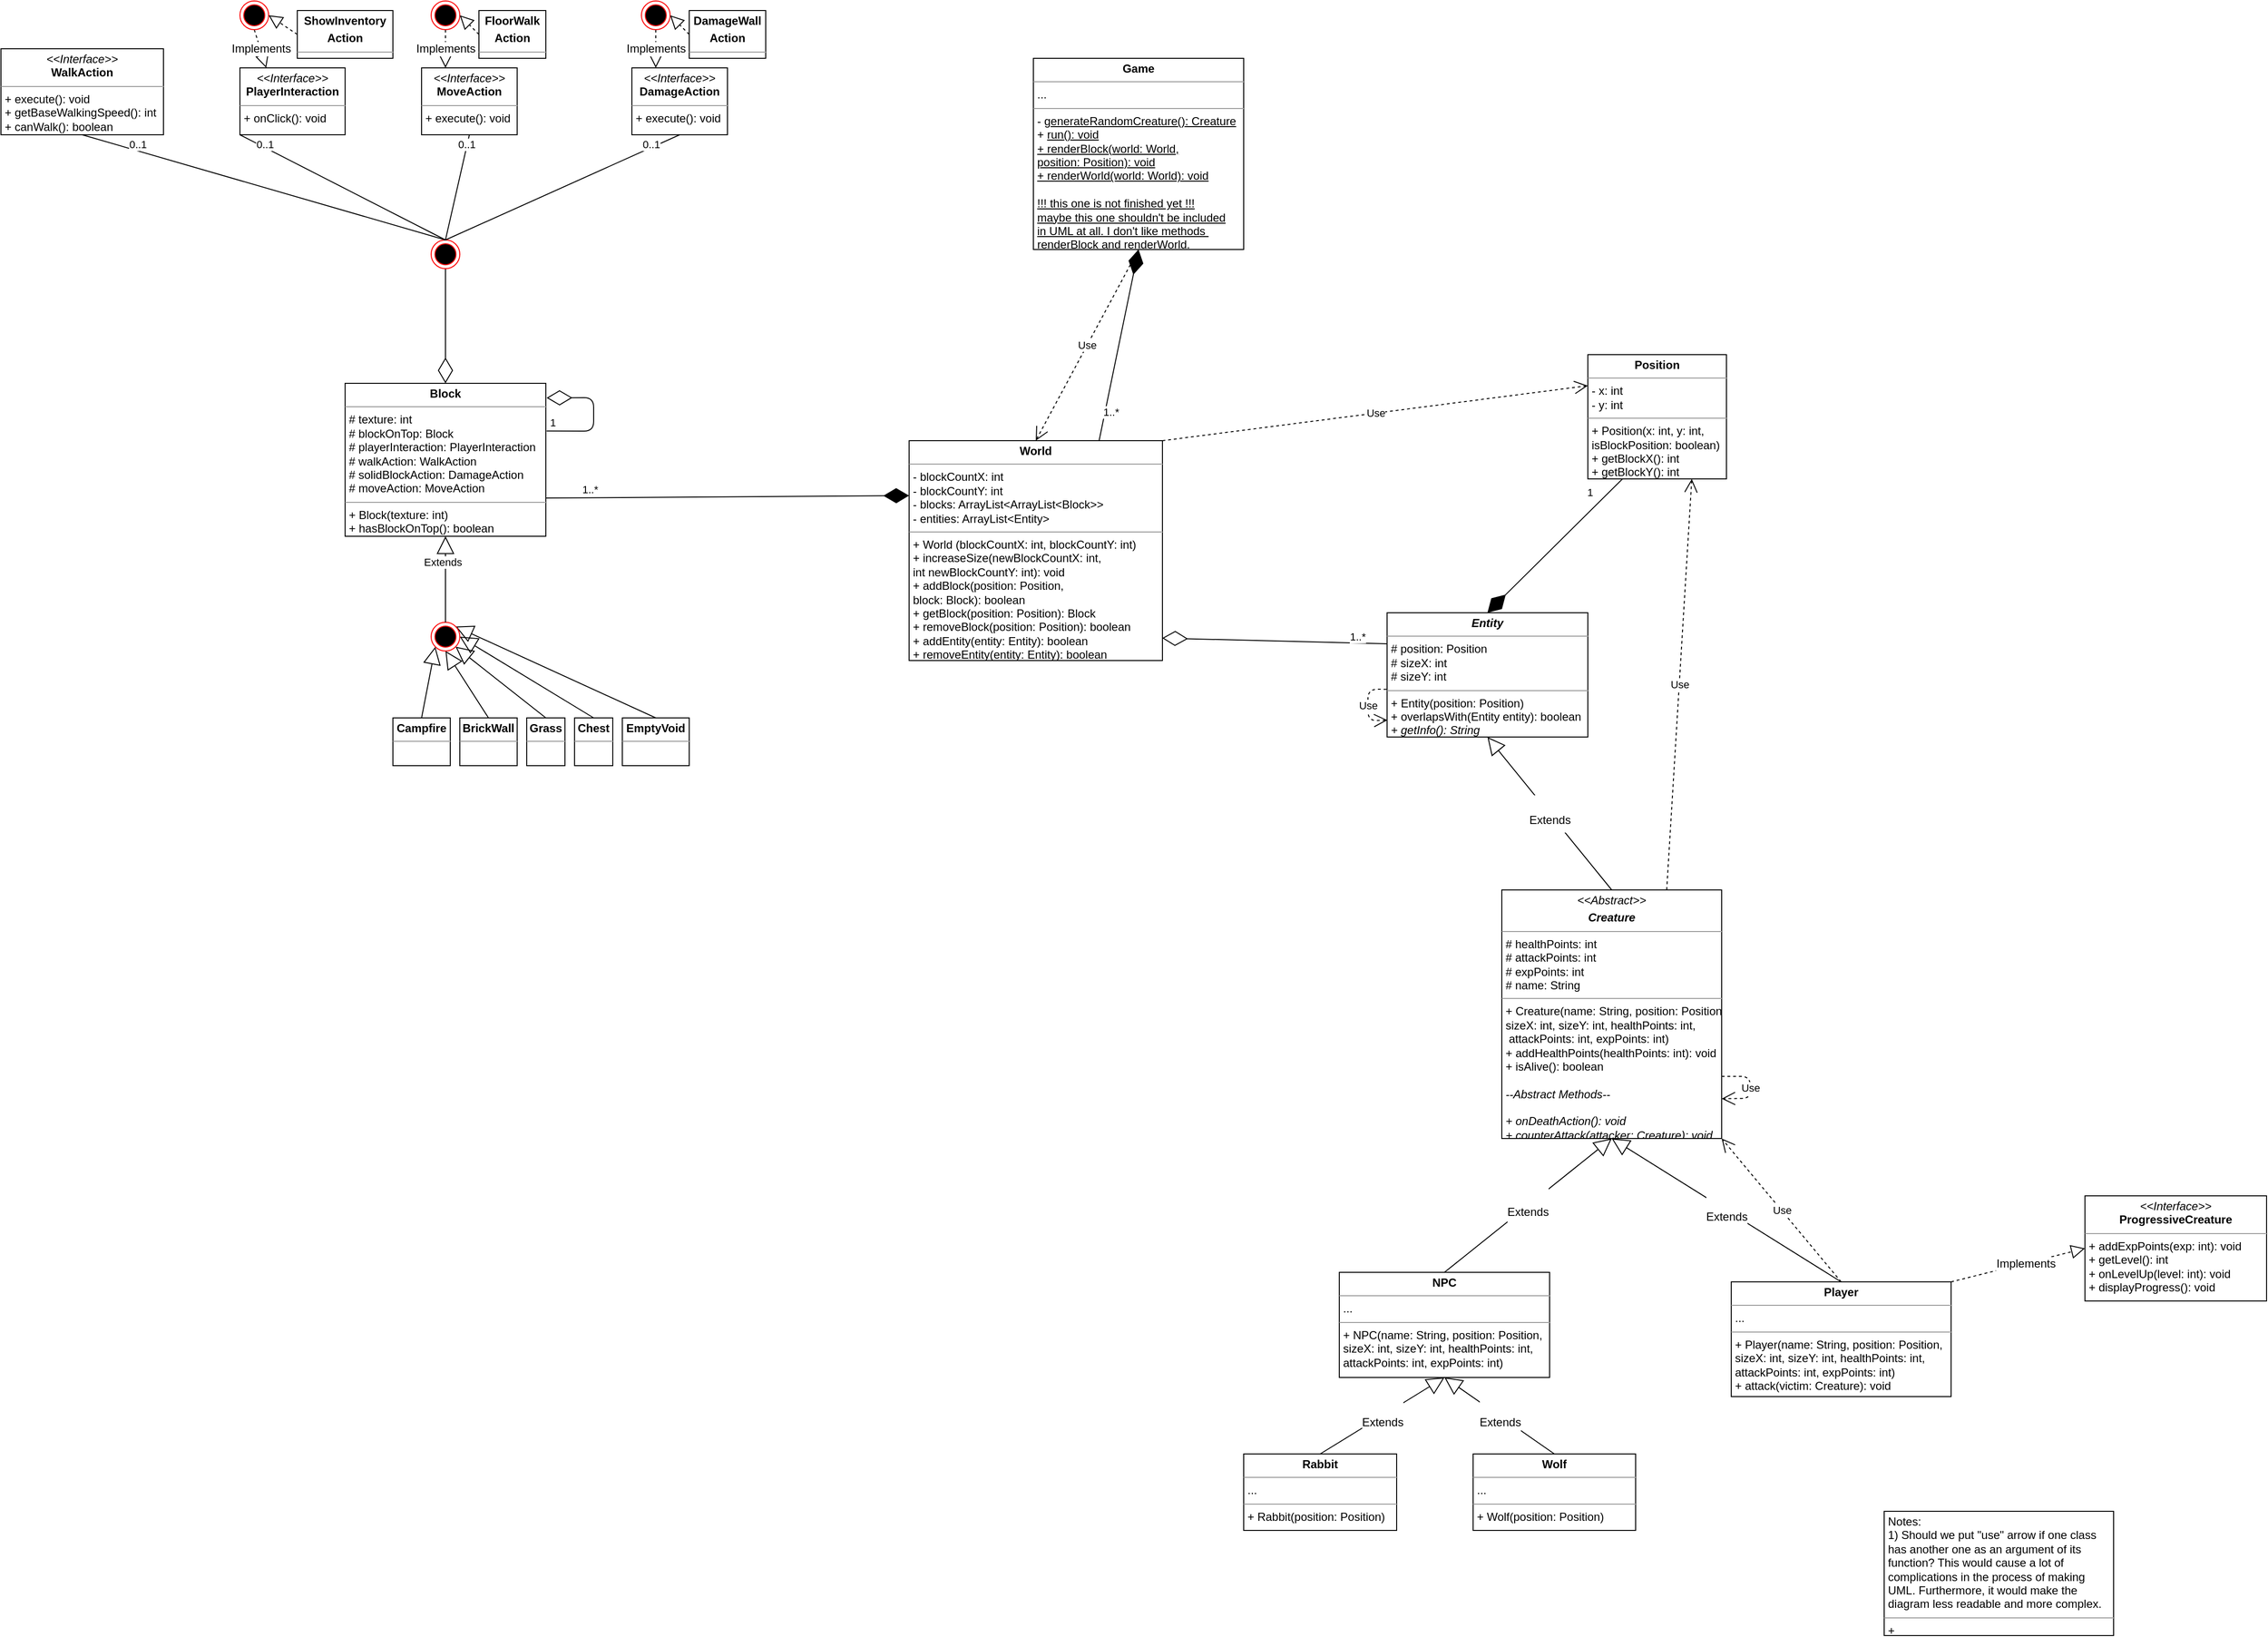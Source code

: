 <mxfile version="13.1.0" type="github">
  <diagram id="jUj3XkuyWMiYx8Db-KqB" name="Page-1">
    <mxGraphModel dx="4620" dy="4549" grid="1" gridSize="10" guides="1" tooltips="1" connect="1" arrows="1" fold="1" page="1" pageScale="1" pageWidth="850" pageHeight="1100" math="0" shadow="0">
      <root>
        <mxCell id="0" />
        <mxCell id="1" parent="0" />
        <mxCell id="C1xKzkM91UP0bxz_QSj5-5" value="&lt;p style=&quot;margin: 4px 0px 0px ; text-align: center&quot;&gt;&lt;i&gt;&amp;lt;&amp;lt;Interface&amp;gt;&amp;gt;&lt;/i&gt;&lt;br&gt;&lt;b&gt;ProgressiveCreature&lt;/b&gt;&lt;/p&gt;&lt;hr size=&quot;1&quot;&gt;&lt;p style=&quot;margin: 0px 0px 0px 4px&quot;&gt;+ addExpPoints(exp: int): void&lt;br&gt;+ getLevel(): int&lt;/p&gt;&lt;p style=&quot;margin: 0px 0px 0px 4px&quot;&gt;+ onLevelUp(level: int): void&lt;/p&gt;&lt;p style=&quot;margin: 0px 0px 0px 4px&quot;&gt;+ displayProgress(): void&lt;br&gt;&lt;/p&gt;" style="verticalAlign=top;align=left;overflow=fill;fontSize=12;fontFamily=Helvetica;html=1;" parent="1" vertex="1">
          <mxGeometry x="650" y="-1690" width="190" height="110" as="geometry" />
        </mxCell>
        <mxCell id="C1xKzkM91UP0bxz_QSj5-6" value="&lt;p style=&quot;margin: 0px ; margin-top: 4px ; text-align: center&quot;&gt;&lt;b&gt;&lt;i&gt;Entity&lt;/i&gt;&lt;/b&gt;&lt;/p&gt;&lt;hr size=&quot;1&quot;&gt;&lt;p style=&quot;margin: 0px ; margin-left: 4px&quot;&gt;# position: Position&lt;br&gt;&lt;/p&gt;&lt;p style=&quot;margin: 0px ; margin-left: 4px&quot;&gt;# sizeX: int&lt;/p&gt;&lt;p style=&quot;margin: 0px ; margin-left: 4px&quot;&gt;# sizeY: int&lt;/p&gt;&lt;hr size=&quot;1&quot;&gt;&lt;p style=&quot;margin: 0px ; margin-left: 4px&quot;&gt;+ Entity(position: Position)&lt;/p&gt;&lt;p style=&quot;margin: 0px ; margin-left: 4px&quot;&gt;+ overlapsWith(Entity entity): boolean&lt;/p&gt;&lt;p style=&quot;margin: 0px ; margin-left: 4px&quot;&gt;&lt;i&gt;+ getInfo(): String&lt;/i&gt;&lt;/p&gt;" style="verticalAlign=top;align=left;overflow=fill;fontSize=12;fontFamily=Helvetica;html=1;" parent="1" vertex="1">
          <mxGeometry x="-80" y="-2300" width="210" height="130" as="geometry" />
        </mxCell>
        <mxCell id="C1xKzkM91UP0bxz_QSj5-7" value="&lt;p style=&quot;margin: 4px 0px 0px ; text-align: center&quot;&gt;&lt;i&gt;&amp;lt;&amp;lt;Abstract&amp;gt;&amp;gt;&lt;/i&gt;&lt;/p&gt;&lt;p style=&quot;margin: 4px 0px 0px ; text-align: center&quot;&gt;&lt;b&gt;&lt;i&gt;Creature&lt;/i&gt;&lt;/b&gt;&lt;/p&gt;&lt;hr size=&quot;1&quot;&gt;&lt;p style=&quot;margin: 0px 0px 0px 4px&quot;&gt;# healthPoints: int&lt;br&gt;# attackPoints: int&lt;br&gt;&lt;/p&gt;&lt;p style=&quot;margin: 0px 0px 0px 4px&quot;&gt;# expPoints: int&lt;br&gt;&lt;/p&gt;&lt;p style=&quot;margin: 0px 0px 0px 4px&quot;&gt;# name: String&lt;br&gt;&lt;/p&gt;&lt;hr size=&quot;1&quot;&gt;&lt;p style=&quot;margin: 0px 0px 0px 4px&quot;&gt;+ Creature(name: String, position: Position,&lt;/p&gt;&lt;p style=&quot;margin: 0px 0px 0px 4px&quot;&gt;sizeX: int, sizeY: int,&amp;nbsp;&lt;span&gt;healthPoints: int,&lt;/span&gt;&lt;/p&gt;&lt;p style=&quot;margin: 0px 0px 0px 4px&quot;&gt;&lt;span&gt;&amp;nbsp;attackPoints: int, expPoints: int)&lt;/span&gt;&lt;/p&gt;&lt;p style=&quot;margin: 0px 0px 0px 4px&quot;&gt;+ addHealthPoints(healthPoints: int): void&lt;/p&gt;&lt;p style=&quot;margin: 0px 0px 0px 4px&quot;&gt;+ isAlive(): boolean&lt;/p&gt;&lt;p style=&quot;margin: 0px 0px 0px 4px&quot;&gt;&lt;br&gt;&lt;/p&gt;&lt;p style=&quot;margin: 0px 0px 0px 4px&quot;&gt;&lt;i&gt;--Abstract Methods--&lt;/i&gt;&lt;/p&gt;&lt;p style=&quot;margin: 0px 0px 0px 4px&quot;&gt;&lt;i&gt;&lt;br&gt;&lt;/i&gt;&lt;/p&gt;&lt;p style=&quot;margin: 0px 0px 0px 4px&quot;&gt;&lt;i&gt;+ onDeathAction(): void&lt;/i&gt;&lt;/p&gt;&lt;p style=&quot;margin: 0px 0px 0px 4px&quot;&gt;&lt;i&gt;+ counterAttack(attacker: Creature): void&lt;/i&gt;&lt;/p&gt;" style="verticalAlign=top;align=left;overflow=fill;fontSize=12;fontFamily=Helvetica;html=1;" parent="1" vertex="1">
          <mxGeometry x="40" y="-2010" width="230" height="260" as="geometry" />
        </mxCell>
        <mxCell id="C1xKzkM91UP0bxz_QSj5-10" value="&lt;p style=&quot;margin: 0px ; margin-top: 4px ; text-align: center&quot;&gt;&lt;b&gt;Player&lt;/b&gt;&lt;/p&gt;&lt;hr size=&quot;1&quot;&gt;&lt;p style=&quot;margin: 0px ; margin-left: 4px&quot;&gt;...&lt;/p&gt;&lt;hr size=&quot;1&quot;&gt;&lt;p style=&quot;margin: 0px 0px 0px 4px&quot;&gt;+ Player&lt;span&gt;(name: String, position: Position,&lt;/span&gt;&lt;/p&gt;&lt;p style=&quot;margin: 0px 0px 0px 4px&quot;&gt;sizeX: int, sizeY: int, healthPoints: int,&amp;nbsp;&lt;/p&gt;&lt;p style=&quot;margin: 0px 0px 0px 4px&quot;&gt;attackPoints: int,&amp;nbsp;expPoints: int)&lt;/p&gt;&lt;p style=&quot;margin: 0px ; margin-left: 4px&quot;&gt;+ attack(victim: Creature): void&lt;/p&gt;" style="verticalAlign=top;align=left;overflow=fill;fontSize=12;fontFamily=Helvetica;html=1;" parent="1" vertex="1">
          <mxGeometry x="280" y="-1600" width="230" height="120" as="geometry" />
        </mxCell>
        <mxCell id="C1xKzkM91UP0bxz_QSj5-12" value="&lt;p style=&quot;margin: 0px ; margin-top: 4px ; text-align: center&quot;&gt;&lt;b&gt;NPC&lt;/b&gt;&lt;/p&gt;&lt;hr size=&quot;1&quot;&gt;&lt;p style=&quot;margin: 0px ; margin-left: 4px&quot;&gt;...&lt;/p&gt;&lt;hr size=&quot;1&quot;&gt;&lt;p style=&quot;margin: 0px ; margin-left: 4px&quot;&gt;+ NPC(name: String, position: Position,&lt;/p&gt;&lt;p style=&quot;margin: 0px ; margin-left: 4px&quot;&gt;sizeX: int, sizeY: int, healthPoints: int,&amp;nbsp;&lt;/p&gt;&lt;p style=&quot;margin: 0px ; margin-left: 4px&quot;&gt;attackPoints: int,&amp;nbsp;&lt;span&gt;expPoints: int)&lt;/span&gt;&lt;/p&gt;" style="verticalAlign=top;align=left;overflow=fill;fontSize=12;fontFamily=Helvetica;html=1;" parent="1" vertex="1">
          <mxGeometry x="-130" y="-1610" width="220" height="110" as="geometry" />
        </mxCell>
        <mxCell id="C1xKzkM91UP0bxz_QSj5-14" value="&lt;p style=&quot;margin: 0px ; margin-top: 4px ; text-align: center&quot;&gt;&lt;b&gt;Rabbit&lt;/b&gt;&lt;/p&gt;&lt;hr size=&quot;1&quot;&gt;&lt;p style=&quot;margin: 0px ; margin-left: 4px&quot;&gt;...&lt;/p&gt;&lt;hr size=&quot;1&quot;&gt;&lt;p style=&quot;margin: 0px ; margin-left: 4px&quot;&gt;+ Rabbit(position: Position)&lt;/p&gt;" style="verticalAlign=top;align=left;overflow=fill;fontSize=12;fontFamily=Helvetica;html=1;" parent="1" vertex="1">
          <mxGeometry x="-230" y="-1420" width="160" height="80" as="geometry" />
        </mxCell>
        <mxCell id="C1xKzkM91UP0bxz_QSj5-15" value="&lt;p style=&quot;margin: 0px ; margin-top: 4px ; text-align: center&quot;&gt;&lt;b&gt;Wolf&lt;/b&gt;&lt;/p&gt;&lt;hr size=&quot;1&quot;&gt;&lt;p style=&quot;margin: 0px ; margin-left: 4px&quot;&gt;...&lt;/p&gt;&lt;hr size=&quot;1&quot;&gt;&lt;p style=&quot;margin: 0px ; margin-left: 4px&quot;&gt;+ Wolf(position: Position)&lt;br&gt;&lt;/p&gt;" style="verticalAlign=top;align=left;overflow=fill;fontSize=12;fontFamily=Helvetica;html=1;" parent="1" vertex="1">
          <mxGeometry x="10" y="-1420" width="170" height="80" as="geometry" />
        </mxCell>
        <mxCell id="C1xKzkM91UP0bxz_QSj5-21" value="&lt;font style=&quot;font-size: 12px&quot;&gt;Extends&lt;/font&gt;" style="endArrow=block;endSize=16;endFill=0;html=1;fontSize=32;entryX=0.5;entryY=1;entryDx=0;entryDy=0;exitX=0.5;exitY=0;exitDx=0;exitDy=0;" parent="1" source="C1xKzkM91UP0bxz_QSj5-10" target="C1xKzkM91UP0bxz_QSj5-7" edge="1">
          <mxGeometry width="160" relative="1" as="geometry">
            <mxPoint x="10" y="-1680" as="sourcePoint" />
            <mxPoint x="170" y="-1680" as="targetPoint" />
          </mxGeometry>
        </mxCell>
        <mxCell id="C1xKzkM91UP0bxz_QSj5-22" value="&lt;font style=&quot;font-size: 12px&quot;&gt;Extends&lt;/font&gt;" style="endArrow=block;endSize=16;endFill=0;html=1;fontSize=32;entryX=0.5;entryY=1;entryDx=0;entryDy=0;exitX=0.5;exitY=0;exitDx=0;exitDy=0;" parent="1" source="C1xKzkM91UP0bxz_QSj5-7" target="C1xKzkM91UP0bxz_QSj5-6" edge="1">
          <mxGeometry width="160" relative="1" as="geometry">
            <mxPoint x="-170" y="-1970" as="sourcePoint" />
            <mxPoint x="-10" y="-1970" as="targetPoint" />
          </mxGeometry>
        </mxCell>
        <mxCell id="C1xKzkM91UP0bxz_QSj5-23" value="" style="endArrow=block;dashed=1;endFill=0;endSize=12;html=1;fontSize=32;entryX=0;entryY=0.5;entryDx=0;entryDy=0;exitX=1;exitY=0;exitDx=0;exitDy=0;" parent="1" source="C1xKzkM91UP0bxz_QSj5-10" target="C1xKzkM91UP0bxz_QSj5-5" edge="1">
          <mxGeometry width="160" relative="1" as="geometry">
            <mxPoint x="420" y="-1580" as="sourcePoint" />
            <mxPoint x="580" y="-1580" as="targetPoint" />
          </mxGeometry>
        </mxCell>
        <mxCell id="NymoBWF-nTONLzIgejjN-8" value="&lt;font style=&quot;font-size: 12px&quot;&gt;Implements&lt;/font&gt;" style="edgeLabel;html=1;align=center;verticalAlign=middle;resizable=0;points=[];" parent="C1xKzkM91UP0bxz_QSj5-23" vertex="1" connectable="0">
          <mxGeometry x="0.114" relative="1" as="geometry">
            <mxPoint as="offset" />
          </mxGeometry>
        </mxCell>
        <mxCell id="C1xKzkM91UP0bxz_QSj5-24" value="&lt;font style=&quot;font-size: 12px&quot;&gt;Extends&lt;/font&gt;" style="endArrow=block;endSize=16;endFill=0;html=1;fontSize=32;entryX=0.5;entryY=1;entryDx=0;entryDy=0;exitX=0.5;exitY=0;exitDx=0;exitDy=0;" parent="1" source="C1xKzkM91UP0bxz_QSj5-12" target="C1xKzkM91UP0bxz_QSj5-7" edge="1">
          <mxGeometry width="160" relative="1" as="geometry">
            <mxPoint x="295" y="-1630" as="sourcePoint" />
            <mxPoint x="170" y="-1740" as="targetPoint" />
          </mxGeometry>
        </mxCell>
        <mxCell id="C1xKzkM91UP0bxz_QSj5-25" value="&lt;font style=&quot;font-size: 12px&quot;&gt;Extends&lt;/font&gt;" style="endArrow=block;endSize=16;endFill=0;html=1;fontSize=32;entryX=0.5;entryY=1;entryDx=0;entryDy=0;exitX=0.5;exitY=0;exitDx=0;exitDy=0;" parent="1" source="C1xKzkM91UP0bxz_QSj5-14" target="C1xKzkM91UP0bxz_QSj5-12" edge="1">
          <mxGeometry width="160" relative="1" as="geometry">
            <mxPoint x="-20" y="-1450" as="sourcePoint" />
            <mxPoint x="185" y="-1590" as="targetPoint" />
          </mxGeometry>
        </mxCell>
        <mxCell id="C1xKzkM91UP0bxz_QSj5-26" value="&lt;font style=&quot;font-size: 12px&quot;&gt;Extends&lt;/font&gt;" style="endArrow=block;endSize=16;endFill=0;html=1;fontSize=32;exitX=0.5;exitY=0;exitDx=0;exitDy=0;entryX=0.5;entryY=1;entryDx=0;entryDy=0;" parent="1" source="C1xKzkM91UP0bxz_QSj5-15" target="C1xKzkM91UP0bxz_QSj5-12" edge="1">
          <mxGeometry width="160" relative="1" as="geometry">
            <mxPoint x="-240" y="-1530" as="sourcePoint" />
            <mxPoint x="20" y="-1490" as="targetPoint" />
          </mxGeometry>
        </mxCell>
        <mxCell id="C1xKzkM91UP0bxz_QSj5-27" value="&lt;p style=&quot;margin: 0px ; margin-top: 4px ; text-align: center&quot;&gt;&lt;b&gt;Game&lt;/b&gt;&lt;/p&gt;&lt;hr size=&quot;1&quot;&gt;&lt;p style=&quot;margin: 0px ; margin-left: 4px&quot;&gt;...&lt;/p&gt;&lt;hr size=&quot;1&quot;&gt;&lt;p style=&quot;margin: 0px ; margin-left: 4px&quot;&gt;- &lt;u&gt;generateRandomCreature(): Creature&lt;/u&gt;&lt;/p&gt;&lt;p style=&quot;margin: 0px ; margin-left: 4px&quot;&gt;+ &lt;u&gt;run(): void&lt;/u&gt;&lt;/p&gt;&lt;p style=&quot;margin: 0px ; margin-left: 4px&quot;&gt;&lt;u&gt;+ renderBlock(world: World,&lt;/u&gt;&lt;/p&gt;&lt;p style=&quot;margin: 0px ; margin-left: 4px&quot;&gt;&lt;u&gt;position: Position): void&lt;/u&gt;&lt;/p&gt;&lt;p style=&quot;margin: 0px ; margin-left: 4px&quot;&gt;&lt;u&gt;+ renderWorld(world: World): void&lt;/u&gt;&lt;/p&gt;&lt;p style=&quot;margin: 0px ; margin-left: 4px&quot;&gt;&lt;u&gt;&lt;br&gt;&lt;/u&gt;&lt;/p&gt;&lt;p style=&quot;margin: 0px ; margin-left: 4px&quot;&gt;&lt;u&gt;!!! this one is not finished yet !!!&lt;/u&gt;&lt;/p&gt;&lt;p style=&quot;margin: 0px ; margin-left: 4px&quot;&gt;&lt;u&gt;maybe this one shouldn&#39;t be included&lt;/u&gt;&lt;/p&gt;&lt;p style=&quot;margin: 0px ; margin-left: 4px&quot;&gt;&lt;u&gt;in UML at all. I don&#39;t like methods&amp;nbsp;&lt;/u&gt;&lt;/p&gt;&lt;p style=&quot;margin: 0px ; margin-left: 4px&quot;&gt;&lt;u&gt;renderBlock and renderWorld.&lt;/u&gt;&lt;/p&gt;" style="verticalAlign=top;align=left;overflow=fill;fontSize=12;fontFamily=Helvetica;html=1;" parent="1" vertex="1">
          <mxGeometry x="-450" y="-2880" width="220" height="200" as="geometry" />
        </mxCell>
        <mxCell id="C1xKzkM91UP0bxz_QSj5-32" value="&lt;p style=&quot;margin: 0px ; margin-top: 4px ; text-align: center&quot;&gt;&lt;/p&gt;&lt;p style=&quot;margin: 0px ; margin-left: 4px&quot;&gt;Notes:&lt;/p&gt;&lt;p style=&quot;margin: 0px ; margin-left: 4px&quot;&gt;1) Should we put &quot;use&quot; arrow if one class&lt;br&gt;&lt;/p&gt;&lt;p style=&quot;margin: 0px ; margin-left: 4px&quot;&gt;has another one as an argument of its&lt;/p&gt;&lt;p style=&quot;margin: 0px ; margin-left: 4px&quot;&gt;function? This would cause a lot of&amp;nbsp;&lt;/p&gt;&lt;p style=&quot;margin: 0px ; margin-left: 4px&quot;&gt;complications in the process of making&lt;/p&gt;&lt;p style=&quot;margin: 0px ; margin-left: 4px&quot;&gt;UML. Furthermore, it would make the&lt;/p&gt;&lt;p style=&quot;margin: 0px ; margin-left: 4px&quot;&gt;diagram less readable and more complex.&lt;/p&gt;&lt;hr size=&quot;1&quot;&gt;&lt;p style=&quot;margin: 0px ; margin-left: 4px&quot;&gt;+&amp;nbsp;&lt;/p&gt;" style="verticalAlign=top;align=left;overflow=fill;fontSize=12;fontFamily=Helvetica;html=1;" parent="1" vertex="1">
          <mxGeometry x="440" y="-1360" width="240" height="130" as="geometry" />
        </mxCell>
        <mxCell id="NymoBWF-nTONLzIgejjN-2" value="&lt;p style=&quot;margin: 0px ; margin-top: 4px ; text-align: center&quot;&gt;&lt;b&gt;World&lt;/b&gt;&lt;/p&gt;&lt;hr size=&quot;1&quot;&gt;&lt;p style=&quot;margin: 0px ; margin-left: 4px&quot;&gt;- blockCountX: int&lt;/p&gt;&lt;p style=&quot;margin: 0px ; margin-left: 4px&quot;&gt;- blockCountY: int&lt;/p&gt;&lt;p style=&quot;margin: 0px ; margin-left: 4px&quot;&gt;- blocks: ArrayList&amp;lt;ArrayList&amp;lt;Block&amp;gt;&amp;gt;&lt;/p&gt;&lt;p style=&quot;margin: 0px ; margin-left: 4px&quot;&gt;- entities: ArrayList&amp;lt;Entity&amp;gt;&lt;/p&gt;&lt;hr size=&quot;1&quot;&gt;&lt;p style=&quot;margin: 0px ; margin-left: 4px&quot;&gt;+ World (blockCountX: int, blockCountY: int)&lt;/p&gt;&lt;p style=&quot;margin: 0px ; margin-left: 4px&quot;&gt;+ increaseSize(newBlockCountX: int,&lt;/p&gt;&lt;p style=&quot;margin: 0px ; margin-left: 4px&quot;&gt;int newBlockCountY: int): void&lt;/p&gt;&lt;p style=&quot;margin: 0px ; margin-left: 4px&quot;&gt;+ addBlock(position: Position,&amp;nbsp;&lt;/p&gt;&lt;p style=&quot;margin: 0px ; margin-left: 4px&quot;&gt;&lt;span&gt;block: Block): boolean&lt;/span&gt;&lt;/p&gt;&lt;p style=&quot;margin: 0px ; margin-left: 4px&quot;&gt;&lt;span&gt;+ getBlock(position: Position): Block&lt;/span&gt;&lt;/p&gt;&lt;p style=&quot;margin: 0px ; margin-left: 4px&quot;&gt;&lt;span&gt;+ removeBlock(position: Position&lt;/span&gt;&lt;span&gt;): boolean&lt;/span&gt;&lt;/p&gt;&lt;p style=&quot;margin: 0px ; margin-left: 4px&quot;&gt;+ addEntity(entity: Entity): boolean&lt;/p&gt;&lt;p style=&quot;margin: 0px ; margin-left: 4px&quot;&gt;+ removeEntity(entity: Entity): boolean&lt;/p&gt;" style="verticalAlign=top;align=left;overflow=fill;fontSize=12;fontFamily=Helvetica;html=1;" parent="1" vertex="1">
          <mxGeometry x="-580" y="-2480" width="265" height="230" as="geometry" />
        </mxCell>
        <mxCell id="NymoBWF-nTONLzIgejjN-3" value="&lt;p style=&quot;margin: 0px ; margin-top: 4px ; text-align: center&quot;&gt;&lt;b&gt;Block&lt;/b&gt;&lt;/p&gt;&lt;hr size=&quot;1&quot;&gt;&lt;p style=&quot;margin: 0px ; margin-left: 4px&quot;&gt;# texture: int&lt;/p&gt;&lt;p style=&quot;margin: 0px ; margin-left: 4px&quot;&gt;# blockOnTop: Block&lt;/p&gt;&lt;p style=&quot;margin: 0px ; margin-left: 4px&quot;&gt;# playerInteraction: PlayerInteraction&lt;/p&gt;&lt;p style=&quot;margin: 0px ; margin-left: 4px&quot;&gt;# walkAction: WalkAction&lt;/p&gt;&lt;p style=&quot;margin: 0px ; margin-left: 4px&quot;&gt;# solidBlockAction: DamageAction&lt;/p&gt;&lt;p style=&quot;margin: 0px ; margin-left: 4px&quot;&gt;# moveAction: MoveAction&lt;/p&gt;&lt;hr size=&quot;1&quot;&gt;&lt;p style=&quot;margin: 0px ; margin-left: 4px&quot;&gt;+ Block(texture: int)&lt;/p&gt;&lt;p style=&quot;margin: 0px ; margin-left: 4px&quot;&gt;+ hasBlockOnTop(): boolean&lt;/p&gt;" style="verticalAlign=top;align=left;overflow=fill;fontSize=12;fontFamily=Helvetica;html=1;" parent="1" vertex="1">
          <mxGeometry x="-1170" y="-2540" width="210" height="160" as="geometry" />
        </mxCell>
        <mxCell id="32kt1ptJz1jKtRJD1w_c-1" value="&lt;p style=&quot;margin: 0px ; margin-top: 4px ; text-align: center&quot;&gt;&lt;b&gt;Position&lt;/b&gt;&lt;/p&gt;&lt;hr size=&quot;1&quot;&gt;&lt;p style=&quot;margin: 0px ; margin-left: 4px&quot;&gt;- x: int&lt;/p&gt;&lt;p style=&quot;margin: 0px ; margin-left: 4px&quot;&gt;- y: int&lt;/p&gt;&lt;hr size=&quot;1&quot;&gt;&lt;p style=&quot;margin: 0px ; margin-left: 4px&quot;&gt;+ Position(x: int, y: int,&amp;nbsp;&lt;/p&gt;&lt;p style=&quot;margin: 0px ; margin-left: 4px&quot;&gt;isBlockPosition&lt;span&gt;:&amp;nbsp;&lt;/span&gt;&lt;span&gt;boolean)&lt;/span&gt;&lt;/p&gt;&lt;p style=&quot;margin: 0px ; margin-left: 4px&quot;&gt;+ getBlockX(): int&lt;/p&gt;&lt;p style=&quot;margin: 0px ; margin-left: 4px&quot;&gt;+ getBlockY(): int&lt;/p&gt;" style="verticalAlign=top;align=left;overflow=fill;fontSize=12;fontFamily=Helvetica;html=1;" parent="1" vertex="1">
          <mxGeometry x="130" y="-2570" width="145" height="130" as="geometry" />
        </mxCell>
        <mxCell id="32kt1ptJz1jKtRJD1w_c-4" style="edgeStyle=orthogonalEdgeStyle;rounded=0;orthogonalLoop=1;jettySize=auto;html=1;exitX=0.5;exitY=1;exitDx=0;exitDy=0;" parent="1" source="32kt1ptJz1jKtRJD1w_c-1" target="32kt1ptJz1jKtRJD1w_c-1" edge="1">
          <mxGeometry relative="1" as="geometry" />
        </mxCell>
        <mxCell id="32kt1ptJz1jKtRJD1w_c-12" value="" style="endArrow=diamondThin;endFill=1;endSize=24;html=1;entryX=0.5;entryY=0;entryDx=0;entryDy=0;exitX=0.25;exitY=1;exitDx=0;exitDy=0;" parent="1" source="32kt1ptJz1jKtRJD1w_c-1" target="C1xKzkM91UP0bxz_QSj5-6" edge="1">
          <mxGeometry width="160" relative="1" as="geometry">
            <mxPoint x="180" y="-2210" as="sourcePoint" />
            <mxPoint x="340" y="-2210" as="targetPoint" />
          </mxGeometry>
        </mxCell>
        <mxCell id="32kt1ptJz1jKtRJD1w_c-13" value="1" style="edgeLabel;html=1;align=center;verticalAlign=middle;resizable=0;points=[];" parent="32kt1ptJz1jKtRJD1w_c-12" vertex="1" connectable="0">
          <mxGeometry x="-0.798" y="-1" relative="1" as="geometry">
            <mxPoint x="-19.2" as="offset" />
          </mxGeometry>
        </mxCell>
        <mxCell id="32kt1ptJz1jKtRJD1w_c-14" value="Use" style="endArrow=open;endSize=12;dashed=1;html=1;exitX=0.75;exitY=0;exitDx=0;exitDy=0;entryX=0.75;entryY=1;entryDx=0;entryDy=0;" parent="1" source="C1xKzkM91UP0bxz_QSj5-7" target="32kt1ptJz1jKtRJD1w_c-1" edge="1">
          <mxGeometry width="160" relative="1" as="geometry">
            <mxPoint x="-90" y="-2120" as="sourcePoint" />
            <mxPoint x="70" y="-2120" as="targetPoint" />
          </mxGeometry>
        </mxCell>
        <mxCell id="32kt1ptJz1jKtRJD1w_c-15" value="Use" style="endArrow=open;endSize=12;dashed=1;html=1;exitX=1;exitY=0.75;exitDx=0;exitDy=0;entryX=1;entryY=0.84;entryDx=0;entryDy=0;entryPerimeter=0;" parent="1" source="C1xKzkM91UP0bxz_QSj5-7" target="C1xKzkM91UP0bxz_QSj5-7" edge="1">
          <mxGeometry width="160" relative="1" as="geometry">
            <mxPoint x="463.75" y="-1800" as="sourcePoint" />
            <mxPoint x="370" y="-1780" as="targetPoint" />
            <Array as="points">
              <mxPoint x="300" y="-1815" />
              <mxPoint x="300" y="-1792" />
            </Array>
          </mxGeometry>
        </mxCell>
        <mxCell id="32kt1ptJz1jKtRJD1w_c-17" value="Use" style="endArrow=open;endSize=12;dashed=1;html=1;exitX=0.5;exitY=0;exitDx=0;exitDy=0;entryX=1;entryY=1;entryDx=0;entryDy=0;" parent="1" source="C1xKzkM91UP0bxz_QSj5-10" target="C1xKzkM91UP0bxz_QSj5-7" edge="1">
          <mxGeometry width="160" relative="1" as="geometry">
            <mxPoint x="500" y="-1480" as="sourcePoint" />
            <mxPoint x="451.25" y="-1770" as="targetPoint" />
          </mxGeometry>
        </mxCell>
        <mxCell id="32kt1ptJz1jKtRJD1w_c-19" value="Use" style="endArrow=open;endSize=12;dashed=1;html=1;entryX=0;entryY=0.25;entryDx=0;entryDy=0;exitX=1;exitY=0;exitDx=0;exitDy=0;" parent="1" source="NymoBWF-nTONLzIgejjN-2" target="32kt1ptJz1jKtRJD1w_c-1" edge="1">
          <mxGeometry width="160" relative="1" as="geometry">
            <mxPoint x="-120" y="-2300" as="sourcePoint" />
            <mxPoint x="-120.0" y="-2420" as="targetPoint" />
          </mxGeometry>
        </mxCell>
        <mxCell id="32kt1ptJz1jKtRJD1w_c-24" value="" style="endArrow=diamondThin;endFill=0;endSize=24;html=1;entryX=0.999;entryY=0.898;entryDx=0;entryDy=0;exitX=0;exitY=0.25;exitDx=0;exitDy=0;entryPerimeter=0;" parent="1" source="C1xKzkM91UP0bxz_QSj5-6" target="NymoBWF-nTONLzIgejjN-2" edge="1">
          <mxGeometry width="160" relative="1" as="geometry">
            <mxPoint x="-180" y="-2260" as="sourcePoint" />
            <mxPoint x="-260" y="-2230" as="targetPoint" />
          </mxGeometry>
        </mxCell>
        <mxCell id="32kt1ptJz1jKtRJD1w_c-25" value="1..*" style="edgeLabel;html=1;align=center;verticalAlign=middle;resizable=0;points=[];" parent="32kt1ptJz1jKtRJD1w_c-24" vertex="1" connectable="0">
          <mxGeometry x="-0.796" y="1" relative="1" as="geometry">
            <mxPoint x="-7.6" y="-8.43" as="offset" />
          </mxGeometry>
        </mxCell>
        <mxCell id="32kt1ptJz1jKtRJD1w_c-26" value="" style="endArrow=diamondThin;endFill=1;endSize=24;html=1;exitX=1;exitY=0.75;exitDx=0;exitDy=0;entryX=0;entryY=0.25;entryDx=0;entryDy=0;" parent="1" source="NymoBWF-nTONLzIgejjN-3" target="NymoBWF-nTONLzIgejjN-2" edge="1">
          <mxGeometry width="160" relative="1" as="geometry">
            <mxPoint x="176.25" y="-2430" as="sourcePoint" />
            <mxPoint x="-690" y="-2200" as="targetPoint" />
          </mxGeometry>
        </mxCell>
        <mxCell id="32kt1ptJz1jKtRJD1w_c-27" value="1..*" style="edgeLabel;html=1;align=center;verticalAlign=middle;resizable=0;points=[];" parent="32kt1ptJz1jKtRJD1w_c-26" vertex="1" connectable="0">
          <mxGeometry x="-0.798" y="-1" relative="1" as="geometry">
            <mxPoint x="7.02" y="-10.25" as="offset" />
          </mxGeometry>
        </mxCell>
        <mxCell id="32kt1ptJz1jKtRJD1w_c-30" value="" style="endArrow=diamondThin;endFill=1;endSize=24;html=1;exitX=0.75;exitY=0;exitDx=0;exitDy=0;entryX=0.5;entryY=1;entryDx=0;entryDy=0;" parent="1" source="NymoBWF-nTONLzIgejjN-2" target="C1xKzkM91UP0bxz_QSj5-27" edge="1">
          <mxGeometry width="160" relative="1" as="geometry">
            <mxPoint x="-512.5" y="-2570" as="sourcePoint" />
            <mxPoint x="-310" y="-2620" as="targetPoint" />
          </mxGeometry>
        </mxCell>
        <mxCell id="32kt1ptJz1jKtRJD1w_c-31" value="1..*" style="edgeLabel;html=1;align=center;verticalAlign=middle;resizable=0;points=[];" parent="32kt1ptJz1jKtRJD1w_c-30" vertex="1" connectable="0">
          <mxGeometry x="-0.798" y="-1" relative="1" as="geometry">
            <mxPoint x="7.02" y="-10.25" as="offset" />
          </mxGeometry>
        </mxCell>
        <mxCell id="yh4UoRYwUe5Nx2nF1oHW-1" value="" style="endArrow=diamondThin;endFill=0;endSize=24;html=1;entryX=1.004;entryY=0.095;entryDx=0;entryDy=0;entryPerimeter=0;exitX=1.004;exitY=0.312;exitDx=0;exitDy=0;exitPerimeter=0;" parent="1" source="NymoBWF-nTONLzIgejjN-3" target="NymoBWF-nTONLzIgejjN-3" edge="1">
          <mxGeometry width="160" relative="1" as="geometry">
            <mxPoint x="-890" y="-2525" as="sourcePoint" />
            <mxPoint x="-949.995" y="-2510" as="targetPoint" />
            <Array as="points">
              <mxPoint x="-910" y="-2490" />
              <mxPoint x="-910" y="-2525" />
            </Array>
          </mxGeometry>
        </mxCell>
        <mxCell id="yh4UoRYwUe5Nx2nF1oHW-2" value="1" style="edgeLabel;html=1;align=center;verticalAlign=middle;resizable=0;points=[];" parent="yh4UoRYwUe5Nx2nF1oHW-1" vertex="1" connectable="0">
          <mxGeometry x="-0.796" y="1" relative="1" as="geometry">
            <mxPoint x="-7.6" y="-8.43" as="offset" />
          </mxGeometry>
        </mxCell>
        <mxCell id="yh4UoRYwUe5Nx2nF1oHW-3" value="&lt;p style=&quot;margin: 4px 0px 0px ; text-align: center&quot;&gt;&lt;i&gt;&amp;lt;&amp;lt;Interface&amp;gt;&amp;gt;&lt;/i&gt;&lt;br&gt;&lt;b&gt;DamageAction&lt;/b&gt;&lt;/p&gt;&lt;hr size=&quot;1&quot;&gt;&lt;p style=&quot;margin: 0px 0px 0px 4px&quot;&gt;+ execute(): void&lt;/p&gt;" style="verticalAlign=top;align=left;overflow=fill;fontSize=12;fontFamily=Helvetica;html=1;" parent="1" vertex="1">
          <mxGeometry x="-870" y="-2870" width="100" height="70" as="geometry" />
        </mxCell>
        <mxCell id="yh4UoRYwUe5Nx2nF1oHW-4" value="" style="endArrow=diamondThin;endFill=0;endSize=24;html=1;exitX=0.5;exitY=1;exitDx=0;exitDy=0;entryX=0.5;entryY=0;entryDx=0;entryDy=0;" parent="1" source="yh4UoRYwUe5Nx2nF1oHW-6" target="NymoBWF-nTONLzIgejjN-3" edge="1">
          <mxGeometry width="160" relative="1" as="geometry">
            <mxPoint x="-849.73" y="-2566.54" as="sourcePoint" />
            <mxPoint x="-1085" y="-2570" as="targetPoint" />
          </mxGeometry>
        </mxCell>
        <mxCell id="yh4UoRYwUe5Nx2nF1oHW-6" value="" style="ellipse;html=1;shape=endState;fillColor=#000000;strokeColor=#ff0000;" parent="1" vertex="1">
          <mxGeometry x="-1080" y="-2690" width="30" height="30" as="geometry" />
        </mxCell>
        <mxCell id="yh4UoRYwUe5Nx2nF1oHW-10" value="&lt;p style=&quot;margin: 4px 0px 0px ; text-align: center&quot;&gt;&lt;i&gt;&amp;lt;&amp;lt;Interface&amp;gt;&amp;gt;&lt;/i&gt;&lt;br&gt;&lt;b&gt;MoveAction&lt;/b&gt;&lt;/p&gt;&lt;hr size=&quot;1&quot;&gt;&lt;p style=&quot;margin: 0px 0px 0px 4px&quot;&gt;+ execute(): void&lt;/p&gt;" style="verticalAlign=top;align=left;overflow=fill;fontSize=12;fontFamily=Helvetica;html=1;" parent="1" vertex="1">
          <mxGeometry x="-1090" y="-2870" width="100" height="70" as="geometry" />
        </mxCell>
        <mxCell id="yh4UoRYwUe5Nx2nF1oHW-12" value="" style="endArrow=none;html=1;entryX=0.5;entryY=1;entryDx=0;entryDy=0;exitX=0.5;exitY=0;exitDx=0;exitDy=0;" parent="1" source="yh4UoRYwUe5Nx2nF1oHW-6" target="yh4UoRYwUe5Nx2nF1oHW-10" edge="1">
          <mxGeometry width="50" height="50" relative="1" as="geometry">
            <mxPoint x="-1280" y="-2730" as="sourcePoint" />
            <mxPoint x="-1230" y="-2780" as="targetPoint" />
          </mxGeometry>
        </mxCell>
        <mxCell id="yh4UoRYwUe5Nx2nF1oHW-20" value="0..1" style="edgeLabel;html=1;align=center;verticalAlign=middle;resizable=0;points=[];" parent="yh4UoRYwUe5Nx2nF1oHW-12" vertex="1" connectable="0">
          <mxGeometry x="0.359" y="1" relative="1" as="geometry">
            <mxPoint x="5.82" y="-25.26" as="offset" />
          </mxGeometry>
        </mxCell>
        <mxCell id="yh4UoRYwUe5Nx2nF1oHW-13" value="" style="endArrow=none;html=1;entryX=0.5;entryY=1;entryDx=0;entryDy=0;exitX=0.5;exitY=0;exitDx=0;exitDy=0;" parent="1" source="yh4UoRYwUe5Nx2nF1oHW-6" target="yh4UoRYwUe5Nx2nF1oHW-3" edge="1">
          <mxGeometry width="50" height="50" relative="1" as="geometry">
            <mxPoint x="-1040" y="-2665" as="sourcePoint" />
            <mxPoint x="-1000" y="-2655" as="targetPoint" />
          </mxGeometry>
        </mxCell>
        <mxCell id="yh4UoRYwUe5Nx2nF1oHW-19" value="0..1" style="edgeLabel;html=1;align=center;verticalAlign=middle;resizable=0;points=[];" parent="yh4UoRYwUe5Nx2nF1oHW-13" vertex="1" connectable="0">
          <mxGeometry x="0.499" relative="1" as="geometry">
            <mxPoint x="31.38" y="-17.62" as="offset" />
          </mxGeometry>
        </mxCell>
        <mxCell id="yh4UoRYwUe5Nx2nF1oHW-15" value="&lt;p style=&quot;margin: 4px 0px 0px ; text-align: center&quot;&gt;&lt;i&gt;&amp;lt;&amp;lt;Interface&amp;gt;&amp;gt;&lt;/i&gt;&lt;br&gt;&lt;b&gt;PlayerInteraction&lt;/b&gt;&lt;/p&gt;&lt;hr size=&quot;1&quot;&gt;&lt;p style=&quot;margin: 0px 0px 0px 4px&quot;&gt;+ onClick(): void&lt;/p&gt;" style="verticalAlign=top;align=left;overflow=fill;fontSize=12;fontFamily=Helvetica;html=1;" parent="1" vertex="1">
          <mxGeometry x="-1280" y="-2870" width="110" height="70" as="geometry" />
        </mxCell>
        <mxCell id="yh4UoRYwUe5Nx2nF1oHW-16" value="" style="endArrow=none;html=1;entryX=0;entryY=1;entryDx=0;entryDy=0;exitX=0.5;exitY=0;exitDx=0;exitDy=0;" parent="1" source="yh4UoRYwUe5Nx2nF1oHW-6" target="yh4UoRYwUe5Nx2nF1oHW-15" edge="1">
          <mxGeometry width="50" height="50" relative="1" as="geometry">
            <mxPoint x="-1044.393" y="-2654.393" as="sourcePoint" />
            <mxPoint x="-1000" y="-2655" as="targetPoint" />
          </mxGeometry>
        </mxCell>
        <mxCell id="yh4UoRYwUe5Nx2nF1oHW-22" value="0..1" style="edgeLabel;html=1;align=center;verticalAlign=middle;resizable=0;points=[];" parent="yh4UoRYwUe5Nx2nF1oHW-16" vertex="1" connectable="0">
          <mxGeometry x="0.496" relative="1" as="geometry">
            <mxPoint x="-28.91" y="-17.61" as="offset" />
          </mxGeometry>
        </mxCell>
        <mxCell id="yh4UoRYwUe5Nx2nF1oHW-17" value="&lt;p style=&quot;margin: 4px 0px 0px ; text-align: center&quot;&gt;&lt;i&gt;&amp;lt;&amp;lt;Interface&amp;gt;&amp;gt;&lt;/i&gt;&lt;br&gt;&lt;b&gt;WalkAction&lt;/b&gt;&lt;/p&gt;&lt;hr size=&quot;1&quot;&gt;&lt;p style=&quot;margin: 0px 0px 0px 4px&quot;&gt;+ execute(): void&lt;/p&gt;&lt;p style=&quot;margin: 0px 0px 0px 4px&quot;&gt;+ getBaseWalkingSpeed(): int&lt;/p&gt;&lt;p style=&quot;margin: 0px 0px 0px 4px&quot;&gt;+ canWalk(): boolean&lt;/p&gt;" style="verticalAlign=top;align=left;overflow=fill;fontSize=12;fontFamily=Helvetica;html=1;" parent="1" vertex="1">
          <mxGeometry x="-1530" y="-2890" width="170" height="90" as="geometry" />
        </mxCell>
        <mxCell id="yh4UoRYwUe5Nx2nF1oHW-18" value="" style="endArrow=none;html=1;entryX=0.5;entryY=1;entryDx=0;entryDy=0;exitX=0.5;exitY=0;exitDx=0;exitDy=0;" parent="1" source="yh4UoRYwUe5Nx2nF1oHW-6" target="yh4UoRYwUe5Nx2nF1oHW-17" edge="1">
          <mxGeometry width="50" height="50" relative="1" as="geometry">
            <mxPoint x="-1040" y="-2665" as="sourcePoint" />
            <mxPoint x="-1010" y="-2700" as="targetPoint" />
          </mxGeometry>
        </mxCell>
        <mxCell id="yh4UoRYwUe5Nx2nF1oHW-21" value="0..1" style="edgeLabel;html=1;align=center;verticalAlign=middle;resizable=0;points=[];" parent="yh4UoRYwUe5Nx2nF1oHW-18" vertex="1" connectable="0">
          <mxGeometry x="0.343" y="2" relative="1" as="geometry">
            <mxPoint x="-66.21" y="-27.92" as="offset" />
          </mxGeometry>
        </mxCell>
        <mxCell id="yh4UoRYwUe5Nx2nF1oHW-24" value="&lt;p style=&quot;margin: 4px 0px 0px ; text-align: center&quot;&gt;&lt;b&gt;DamageWall&lt;/b&gt;&lt;/p&gt;&lt;p style=&quot;margin: 4px 0px 0px ; text-align: center&quot;&gt;&lt;b&gt;Action&lt;/b&gt;&lt;/p&gt;&lt;hr size=&quot;1&quot;&gt;&lt;p style=&quot;margin: 0px 0px 0px 4px&quot;&gt;&lt;br&gt;&lt;/p&gt;" style="verticalAlign=top;align=left;overflow=fill;fontSize=12;fontFamily=Helvetica;html=1;" parent="1" vertex="1">
          <mxGeometry x="-810" y="-2930" width="80" height="50" as="geometry" />
        </mxCell>
        <mxCell id="yh4UoRYwUe5Nx2nF1oHW-35" value="&lt;p style=&quot;margin: 4px 0px 0px ; text-align: center&quot;&gt;&lt;b&gt;FloorWalk&lt;/b&gt;&lt;/p&gt;&lt;p style=&quot;margin: 4px 0px 0px ; text-align: center&quot;&gt;&lt;b&gt;Action&lt;/b&gt;&lt;br&gt;&lt;/p&gt;&lt;hr size=&quot;1&quot;&gt;&lt;p style=&quot;margin: 0px 0px 0px 4px&quot;&gt;&lt;br&gt;&lt;/p&gt;" style="verticalAlign=top;align=left;overflow=fill;fontSize=12;fontFamily=Helvetica;html=1;" parent="1" vertex="1">
          <mxGeometry x="-1030" y="-2930" width="70" height="50" as="geometry" />
        </mxCell>
        <mxCell id="yh4UoRYwUe5Nx2nF1oHW-41" value="&lt;p style=&quot;margin: 4px 0px 0px ; text-align: center&quot;&gt;&lt;b&gt;ShowInventory&lt;/b&gt;&lt;/p&gt;&lt;p style=&quot;margin: 4px 0px 0px ; text-align: center&quot;&gt;&lt;b&gt;Action&lt;/b&gt;&lt;br&gt;&lt;/p&gt;&lt;hr size=&quot;1&quot;&gt;&lt;p style=&quot;margin: 0px 0px 0px 4px&quot;&gt;&lt;br&gt;&lt;/p&gt;" style="verticalAlign=top;align=left;overflow=fill;fontSize=12;fontFamily=Helvetica;html=1;" parent="1" vertex="1">
          <mxGeometry x="-1220" y="-2930" width="100" height="50" as="geometry" />
        </mxCell>
        <mxCell id="yh4UoRYwUe5Nx2nF1oHW-43" value="&lt;p style=&quot;margin: 4px 0px 0px ; text-align: center&quot;&gt;&lt;b&gt;Grass&lt;/b&gt;&lt;/p&gt;&lt;hr size=&quot;1&quot;&gt;&lt;p style=&quot;margin: 0px 0px 0px 4px&quot;&gt;&lt;br&gt;&lt;/p&gt;" style="verticalAlign=top;align=left;overflow=fill;fontSize=12;fontFamily=Helvetica;html=1;" parent="1" vertex="1">
          <mxGeometry x="-980" y="-2190" width="40" height="50" as="geometry" />
        </mxCell>
        <mxCell id="yh4UoRYwUe5Nx2nF1oHW-44" value="&lt;p style=&quot;margin: 4px 0px 0px ; text-align: center&quot;&gt;&lt;b&gt;Chest&lt;/b&gt;&lt;/p&gt;&lt;hr size=&quot;1&quot;&gt;&lt;p style=&quot;margin: 0px 0px 0px 4px&quot;&gt;&lt;br&gt;&lt;/p&gt;" style="verticalAlign=top;align=left;overflow=fill;fontSize=12;fontFamily=Helvetica;html=1;" parent="1" vertex="1">
          <mxGeometry x="-930" y="-2190" width="40" height="50" as="geometry" />
        </mxCell>
        <mxCell id="yh4UoRYwUe5Nx2nF1oHW-45" value="&lt;p style=&quot;margin: 4px 0px 0px ; text-align: center&quot;&gt;&lt;b&gt;EmptyVoid&lt;/b&gt;&lt;/p&gt;&lt;hr size=&quot;1&quot;&gt;&lt;p style=&quot;margin: 0px 0px 0px 4px&quot;&gt;&lt;br&gt;&lt;/p&gt;" style="verticalAlign=top;align=left;overflow=fill;fontSize=12;fontFamily=Helvetica;html=1;" parent="1" vertex="1">
          <mxGeometry x="-880" y="-2190" width="70" height="50" as="geometry" />
        </mxCell>
        <mxCell id="yh4UoRYwUe5Nx2nF1oHW-46" value="&lt;p style=&quot;margin: 4px 0px 0px ; text-align: center&quot;&gt;&lt;b&gt;BrickWall&lt;/b&gt;&lt;/p&gt;&lt;hr size=&quot;1&quot;&gt;&lt;p style=&quot;margin: 0px 0px 0px 4px&quot;&gt;&lt;br&gt;&lt;/p&gt;" style="verticalAlign=top;align=left;overflow=fill;fontSize=12;fontFamily=Helvetica;html=1;" parent="1" vertex="1">
          <mxGeometry x="-1050" y="-2190" width="60" height="50" as="geometry" />
        </mxCell>
        <mxCell id="yh4UoRYwUe5Nx2nF1oHW-47" value="&lt;p style=&quot;margin: 4px 0px 0px ; text-align: center&quot;&gt;&lt;b&gt;Campfire&lt;/b&gt;&lt;/p&gt;&lt;hr size=&quot;1&quot;&gt;&lt;p style=&quot;margin: 0px 0px 0px 4px&quot;&gt;&lt;br&gt;&lt;/p&gt;" style="verticalAlign=top;align=left;overflow=fill;fontSize=12;fontFamily=Helvetica;html=1;" parent="1" vertex="1">
          <mxGeometry x="-1120" y="-2190" width="60" height="50" as="geometry" />
        </mxCell>
        <mxCell id="yh4UoRYwUe5Nx2nF1oHW-48" value="" style="endArrow=block;endSize=16;endFill=0;html=1;fontSize=32;exitX=0.5;exitY=0;exitDx=0;exitDy=0;entryX=1;entryY=0;entryDx=0;entryDy=0;" parent="1" source="yh4UoRYwUe5Nx2nF1oHW-45" target="HAxrDXCTdgTZtRRSPKIU-2" edge="1">
          <mxGeometry width="160" relative="1" as="geometry">
            <mxPoint x="-810" y="-2280" as="sourcePoint" />
            <mxPoint x="-890" y="-2260" as="targetPoint" />
          </mxGeometry>
        </mxCell>
        <mxCell id="yh4UoRYwUe5Nx2nF1oHW-49" value="" style="endArrow=block;endSize=16;endFill=0;html=1;fontSize=32;exitX=0.5;exitY=0;exitDx=0;exitDy=0;entryX=1;entryY=0.5;entryDx=0;entryDy=0;" parent="1" source="yh4UoRYwUe5Nx2nF1oHW-44" target="HAxrDXCTdgTZtRRSPKIU-2" edge="1">
          <mxGeometry width="160" relative="1" as="geometry">
            <mxPoint x="-1005" y="-2250" as="sourcePoint" />
            <mxPoint x="-950" y="-2260" as="targetPoint" />
          </mxGeometry>
        </mxCell>
        <mxCell id="yh4UoRYwUe5Nx2nF1oHW-50" value="" style="endArrow=block;endSize=16;endFill=0;html=1;fontSize=32;exitX=0.5;exitY=0;exitDx=0;exitDy=0;entryX=1;entryY=1;entryDx=0;entryDy=0;" parent="1" source="yh4UoRYwUe5Nx2nF1oHW-43" target="HAxrDXCTdgTZtRRSPKIU-2" edge="1">
          <mxGeometry width="160" relative="1" as="geometry">
            <mxPoint x="-1063.75" y="-2230" as="sourcePoint" />
            <mxPoint x="-1010" y="-2280" as="targetPoint" />
          </mxGeometry>
        </mxCell>
        <mxCell id="yh4UoRYwUe5Nx2nF1oHW-52" value="" style="endArrow=block;endSize=16;endFill=0;html=1;fontSize=32;exitX=0.5;exitY=0;exitDx=0;exitDy=0;entryX=0.5;entryY=1;entryDx=0;entryDy=0;" parent="1" source="yh4UoRYwUe5Nx2nF1oHW-46" target="HAxrDXCTdgTZtRRSPKIU-2" edge="1">
          <mxGeometry x="0.049" y="18" width="160" relative="1" as="geometry">
            <mxPoint x="-1140" y="-2320" as="sourcePoint" />
            <mxPoint x="-1070" y="-2250" as="targetPoint" />
            <mxPoint as="offset" />
          </mxGeometry>
        </mxCell>
        <mxCell id="yh4UoRYwUe5Nx2nF1oHW-53" value="" style="endArrow=block;endSize=16;endFill=0;html=1;fontSize=32;exitX=0.5;exitY=0;exitDx=0;exitDy=0;entryX=0;entryY=1;entryDx=0;entryDy=0;" parent="1" source="yh4UoRYwUe5Nx2nF1oHW-47" target="HAxrDXCTdgTZtRRSPKIU-2" edge="1">
          <mxGeometry width="160" relative="1" as="geometry">
            <mxPoint x="-1191.25" y="-2260" as="sourcePoint" />
            <mxPoint x="-1150" y="-2260" as="targetPoint" />
          </mxGeometry>
        </mxCell>
        <mxCell id="yh4UoRYwUe5Nx2nF1oHW-55" value="" style="endArrow=block;dashed=1;endFill=0;endSize=12;html=1;fontSize=32;exitX=0.5;exitY=1;exitDx=0;exitDy=0;entryX=0.25;entryY=0;entryDx=0;entryDy=0;" parent="1" source="yh4UoRYwUe5Nx2nF1oHW-57" target="yh4UoRYwUe5Nx2nF1oHW-15" edge="1">
          <mxGeometry width="160" relative="1" as="geometry">
            <mxPoint x="-1070" y="-3000" as="sourcePoint" />
            <mxPoint x="-1100" y="-2960" as="targetPoint" />
          </mxGeometry>
        </mxCell>
        <mxCell id="yh4UoRYwUe5Nx2nF1oHW-56" value="&lt;font style=&quot;font-size: 12px&quot;&gt;Implements&lt;/font&gt;" style="edgeLabel;html=1;align=center;verticalAlign=middle;resizable=0;points=[];" parent="yh4UoRYwUe5Nx2nF1oHW-55" vertex="1" connectable="0">
          <mxGeometry x="0.114" relative="1" as="geometry">
            <mxPoint y="-2.27" as="offset" />
          </mxGeometry>
        </mxCell>
        <mxCell id="yh4UoRYwUe5Nx2nF1oHW-57" value="" style="ellipse;html=1;shape=endState;fillColor=#000000;strokeColor=#ff0000;" parent="1" vertex="1">
          <mxGeometry x="-1280" y="-2940" width="30" height="30" as="geometry" />
        </mxCell>
        <mxCell id="yh4UoRYwUe5Nx2nF1oHW-58" value="" style="endArrow=block;dashed=1;endFill=0;endSize=12;html=1;fontSize=32;exitX=0;exitY=0.5;exitDx=0;exitDy=0;entryX=1;entryY=0.5;entryDx=0;entryDy=0;" parent="1" source="yh4UoRYwUe5Nx2nF1oHW-41" target="yh4UoRYwUe5Nx2nF1oHW-57" edge="1">
          <mxGeometry width="160" relative="1" as="geometry">
            <mxPoint x="-1300" y="-2865" as="sourcePoint" />
            <mxPoint x="-1330" y="-2825" as="targetPoint" />
          </mxGeometry>
        </mxCell>
        <mxCell id="yh4UoRYwUe5Nx2nF1oHW-62" value="" style="endArrow=block;dashed=1;endFill=0;endSize=12;html=1;fontSize=32;exitX=0.5;exitY=1;exitDx=0;exitDy=0;entryX=0.25;entryY=0;entryDx=0;entryDy=0;" parent="1" source="yh4UoRYwUe5Nx2nF1oHW-64" target="yh4UoRYwUe5Nx2nF1oHW-10" edge="1">
          <mxGeometry width="160" relative="1" as="geometry">
            <mxPoint x="-860" y="-3050" as="sourcePoint" />
            <mxPoint x="-1042.5" y="-2920" as="targetPoint" />
          </mxGeometry>
        </mxCell>
        <mxCell id="yh4UoRYwUe5Nx2nF1oHW-63" value="&lt;font style=&quot;font-size: 12px&quot;&gt;Implements&lt;/font&gt;" style="edgeLabel;html=1;align=center;verticalAlign=middle;resizable=0;points=[];" parent="yh4UoRYwUe5Nx2nF1oHW-62" vertex="1" connectable="0">
          <mxGeometry x="0.114" relative="1" as="geometry">
            <mxPoint y="-2.27" as="offset" />
          </mxGeometry>
        </mxCell>
        <mxCell id="yh4UoRYwUe5Nx2nF1oHW-64" value="" style="ellipse;html=1;shape=endState;fillColor=#000000;strokeColor=#ff0000;" parent="1" vertex="1">
          <mxGeometry x="-1080" y="-2940" width="30" height="30" as="geometry" />
        </mxCell>
        <mxCell id="yh4UoRYwUe5Nx2nF1oHW-65" value="" style="endArrow=block;dashed=1;endFill=0;endSize=12;html=1;fontSize=32;exitX=0;exitY=0.5;exitDx=0;exitDy=0;entryX=1;entryY=0.5;entryDx=0;entryDy=0;" parent="1" source="yh4UoRYwUe5Nx2nF1oHW-35" target="yh4UoRYwUe5Nx2nF1oHW-64" edge="1">
          <mxGeometry width="160" relative="1" as="geometry">
            <mxPoint x="-970" y="-2955" as="sourcePoint" />
            <mxPoint x="-1120" y="-2875" as="targetPoint" />
          </mxGeometry>
        </mxCell>
        <mxCell id="yh4UoRYwUe5Nx2nF1oHW-66" value="" style="endArrow=block;dashed=1;endFill=0;endSize=12;html=1;fontSize=32;exitX=0.5;exitY=1;exitDx=0;exitDy=0;entryX=0.25;entryY=0;entryDx=0;entryDy=0;" parent="1" source="yh4UoRYwUe5Nx2nF1oHW-68" target="yh4UoRYwUe5Nx2nF1oHW-3" edge="1">
          <mxGeometry width="160" relative="1" as="geometry">
            <mxPoint x="-690" y="-3050" as="sourcePoint" />
            <mxPoint x="-872.5" y="-2920" as="targetPoint" />
          </mxGeometry>
        </mxCell>
        <mxCell id="yh4UoRYwUe5Nx2nF1oHW-67" value="&lt;font style=&quot;font-size: 12px&quot;&gt;Implements&lt;/font&gt;" style="edgeLabel;html=1;align=center;verticalAlign=middle;resizable=0;points=[];" parent="yh4UoRYwUe5Nx2nF1oHW-66" vertex="1" connectable="0">
          <mxGeometry x="0.114" relative="1" as="geometry">
            <mxPoint y="-2.27" as="offset" />
          </mxGeometry>
        </mxCell>
        <mxCell id="yh4UoRYwUe5Nx2nF1oHW-68" value="" style="ellipse;html=1;shape=endState;fillColor=#000000;strokeColor=#ff0000;" parent="1" vertex="1">
          <mxGeometry x="-860" y="-2940" width="30" height="30" as="geometry" />
        </mxCell>
        <mxCell id="yh4UoRYwUe5Nx2nF1oHW-69" value="" style="endArrow=block;dashed=1;endFill=0;endSize=12;html=1;fontSize=32;exitX=0;exitY=0.5;exitDx=0;exitDy=0;entryX=1;entryY=0.5;entryDx=0;entryDy=0;" parent="1" source="yh4UoRYwUe5Nx2nF1oHW-24" target="yh4UoRYwUe5Nx2nF1oHW-68" edge="1">
          <mxGeometry width="160" relative="1" as="geometry">
            <mxPoint x="-800" y="-2955" as="sourcePoint" />
            <mxPoint x="-950" y="-2875" as="targetPoint" />
          </mxGeometry>
        </mxCell>
        <mxCell id="HAxrDXCTdgTZtRRSPKIU-1" value="Use" style="endArrow=open;endSize=12;dashed=1;html=1;exitX=-0.003;exitY=0.616;exitDx=0;exitDy=0;entryX=0.002;entryY=0.864;entryDx=0;entryDy=0;entryPerimeter=0;exitPerimeter=0;" edge="1" parent="1" source="C1xKzkM91UP0bxz_QSj5-6" target="C1xKzkM91UP0bxz_QSj5-6">
          <mxGeometry width="160" relative="1" as="geometry">
            <mxPoint x="-140" y="-2210" as="sourcePoint" />
            <mxPoint x="-140" y="-2186.6" as="targetPoint" />
            <Array as="points">
              <mxPoint x="-100" y="-2220" />
              <mxPoint x="-100" y="-2187" />
            </Array>
          </mxGeometry>
        </mxCell>
        <mxCell id="HAxrDXCTdgTZtRRSPKIU-2" value="" style="ellipse;html=1;shape=endState;fillColor=#000000;strokeColor=#ff0000;" vertex="1" parent="1">
          <mxGeometry x="-1080" y="-2290" width="30" height="30" as="geometry" />
        </mxCell>
        <mxCell id="HAxrDXCTdgTZtRRSPKIU-3" value="" style="endArrow=block;endSize=16;endFill=0;html=1;fontSize=32;exitX=0.5;exitY=0;exitDx=0;exitDy=0;entryX=0.5;entryY=1;entryDx=0;entryDy=0;" edge="1" parent="1" source="HAxrDXCTdgTZtRRSPKIU-2" target="NymoBWF-nTONLzIgejjN-3">
          <mxGeometry width="160" relative="1" as="geometry">
            <mxPoint x="-1010" y="-2180" as="sourcePoint" />
            <mxPoint x="-1060" y="-2240" as="targetPoint" />
          </mxGeometry>
        </mxCell>
        <mxCell id="HAxrDXCTdgTZtRRSPKIU-4" value="Extends" style="edgeLabel;html=1;align=center;verticalAlign=middle;resizable=0;points=[];" vertex="1" connectable="0" parent="HAxrDXCTdgTZtRRSPKIU-3">
          <mxGeometry x="0.415" y="3" relative="1" as="geometry">
            <mxPoint as="offset" />
          </mxGeometry>
        </mxCell>
        <mxCell id="HAxrDXCTdgTZtRRSPKIU-5" value="Use" style="endArrow=open;endSize=12;dashed=1;html=1;entryX=0.5;entryY=0;entryDx=0;entryDy=0;exitX=0.5;exitY=1;exitDx=0;exitDy=0;" edge="1" parent="1" source="C1xKzkM91UP0bxz_QSj5-27" target="NymoBWF-nTONLzIgejjN-2">
          <mxGeometry width="160" relative="1" as="geometry">
            <mxPoint x="-305" y="-2470" as="sourcePoint" />
            <mxPoint x="140" y="-2527.5" as="targetPoint" />
          </mxGeometry>
        </mxCell>
      </root>
    </mxGraphModel>
  </diagram>
</mxfile>
